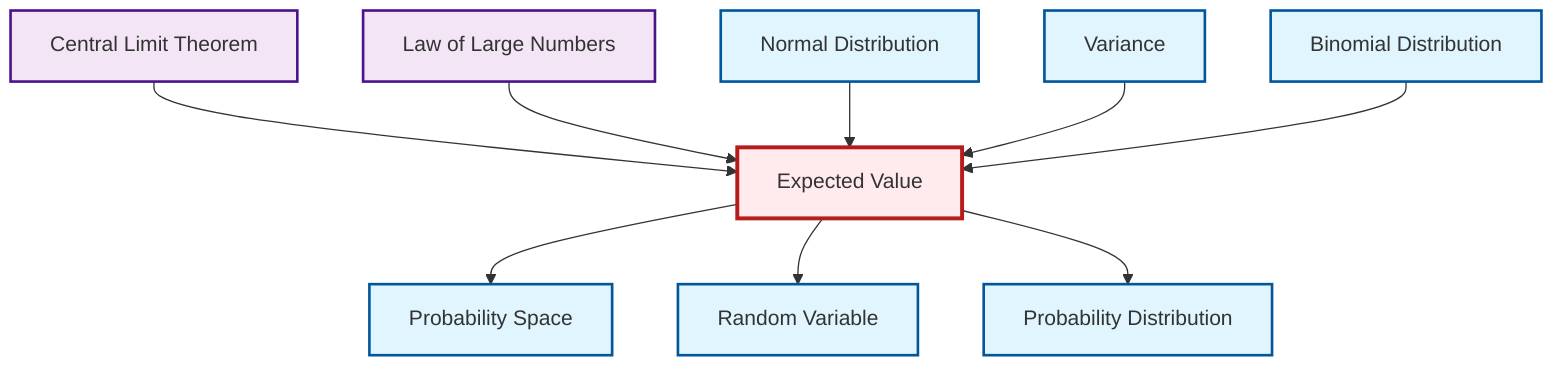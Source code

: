 graph TD
    classDef definition fill:#e1f5fe,stroke:#01579b,stroke-width:2px
    classDef theorem fill:#f3e5f5,stroke:#4a148c,stroke-width:2px
    classDef axiom fill:#fff3e0,stroke:#e65100,stroke-width:2px
    classDef example fill:#e8f5e9,stroke:#1b5e20,stroke-width:2px
    classDef current fill:#ffebee,stroke:#b71c1c,stroke-width:3px
    def-variance["Variance"]:::definition
    thm-central-limit["Central Limit Theorem"]:::theorem
    def-binomial-distribution["Binomial Distribution"]:::definition
    def-random-variable["Random Variable"]:::definition
    def-expectation["Expected Value"]:::definition
    def-probability-space["Probability Space"]:::definition
    def-probability-distribution["Probability Distribution"]:::definition
    def-normal-distribution["Normal Distribution"]:::definition
    thm-law-of-large-numbers["Law of Large Numbers"]:::theorem
    thm-central-limit --> def-expectation
    thm-law-of-large-numbers --> def-expectation
    def-expectation --> def-probability-space
    def-normal-distribution --> def-expectation
    def-variance --> def-expectation
    def-expectation --> def-random-variable
    def-binomial-distribution --> def-expectation
    def-expectation --> def-probability-distribution
    class def-expectation current